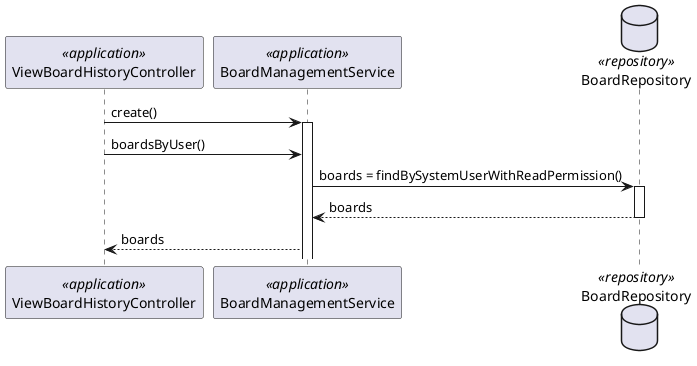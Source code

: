 @startuml
'http://plantuml.com/skinparam.html
skinparam handwritten false
skinparam packageStyle rect
skinparam defaultFontName FG Virgil
skinparam shadowing false


participant ViewBoardHistoryController as Controller <<application>>
participant BoardManagementService as boardSvc <<application>>
database BoardRepository as Repository <<repository>>

Controller -> boardSvc : create()
activate boardSvc
Controller -> boardSvc : boardsByUser()
boardSvc -> Repository: boards = findBySystemUserWithReadPermission()
activate Repository

Repository --> boardSvc : boards
deactivate Repository
boardSvc --> Controller : boards
deactivate Controller

@enduml